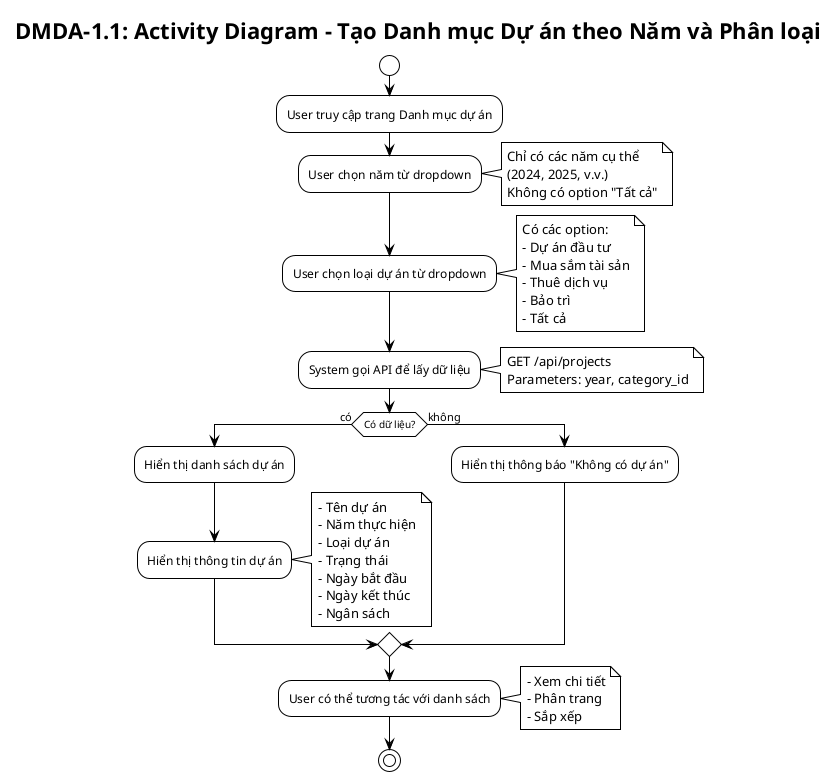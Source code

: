@startuml DMDA-1.1 Activity Diagram
!theme plain
skinparam activityFontSize 12
skinparam activityFontName Arial
skinparam activityDiamondFontSize 10
skinparam activityDiamondFontName Arial

title DMDA-1.1: Activity Diagram - Tạo Danh mục Dự án theo Năm và Phân loại

start

:User truy cập trang Danh mục dự án;

:User chọn năm từ dropdown;
note right
  Chỉ có các năm cụ thể
  (2024, 2025, v.v.)
  Không có option "Tất cả"
end note

:User chọn loại dự án từ dropdown;
note right
  Có các option:
  - Dự án đầu tư
  - Mua sắm tài sản
  - Thuê dịch vụ
  - Bảo trì
  - Tất cả
end note

:System gọi API để lấy dữ liệu;
note right
  GET /api/projects
  Parameters: year, category_id
end note

if (Có dữ liệu?) then (có)
  :Hiển thị danh sách dự án;
  :Hiển thị thông tin dự án;
  note right
    - Tên dự án
    - Năm thực hiện
    - Loại dự án
    - Trạng thái
    - Ngày bắt đầu
    - Ngày kết thúc
    - Ngân sách
  end note
else (không)
  :Hiển thị thông báo "Không có dự án";
endif

:User có thể tương tác với danh sách;
note right
  - Xem chi tiết
  - Phân trang
  - Sắp xếp
end note

stop

@enduml
